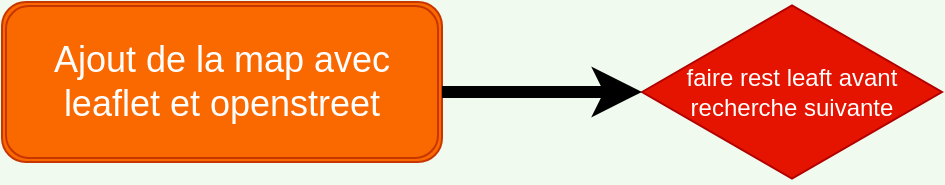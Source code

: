 <mxfile>
    <diagram id="QQwPJQA6IqbGsCtZss9I" name="Page-1">
        <mxGraphModel dx="898" dy="406" grid="1" gridSize="10" guides="1" tooltips="1" connect="1" arrows="1" fold="1" page="1" pageScale="1" pageWidth="827" pageHeight="1169" background="#F1FAEE" math="0" shadow="0">
            <root>
                <mxCell id="0"/>
                <mxCell id="1" parent="0"/>
                <mxCell id="5" value="&lt;meta charset=&quot;utf-8&quot; style=&quot;font-size: 18px;&quot;&gt;&lt;span style=&quot;color: rgb(255, 255, 255); font-family: helvetica; font-size: 18px; font-style: normal; font-weight: 400; letter-spacing: normal; text-align: center; text-indent: 0px; text-transform: none; word-spacing: 0px; display: inline; float: none;&quot;&gt;Ajout de la map avec leaflet et openstreet&lt;/span&gt;" style="shape=ext;double=1;rounded=1;whiteSpace=wrap;html=1;sketch=0;strokeColor=#C73500;fillColor=#fa6800;fontColor=#ffffff;fontSize=18;labelBackgroundColor=none;" parent="1" vertex="1">
                    <mxGeometry x="60" y="30" width="220" height="80" as="geometry"/>
                </mxCell>
                <mxCell id="6" value="faire rest leaft avant recherche suivante" style="html=1;whiteSpace=wrap;aspect=fixed;shape=isoRectangle;labelBackgroundColor=none;fillColor=#e51400;strokeColor=#B20000;fontColor=#ffffff;" vertex="1" parent="1">
                    <mxGeometry x="380" y="30" width="150" height="90" as="geometry"/>
                </mxCell>
                <mxCell id="7" value="" style="edgeStyle=segmentEdgeStyle;endArrow=classic;html=1;strokeColor=#000000;strokeWidth=6;" edge="1" parent="1" target="6">
                    <mxGeometry width="50" height="50" relative="1" as="geometry">
                        <mxPoint x="280" y="75" as="sourcePoint"/>
                        <mxPoint x="330" y="25" as="targetPoint"/>
                    </mxGeometry>
                </mxCell>
            </root>
        </mxGraphModel>
    </diagram>
</mxfile>